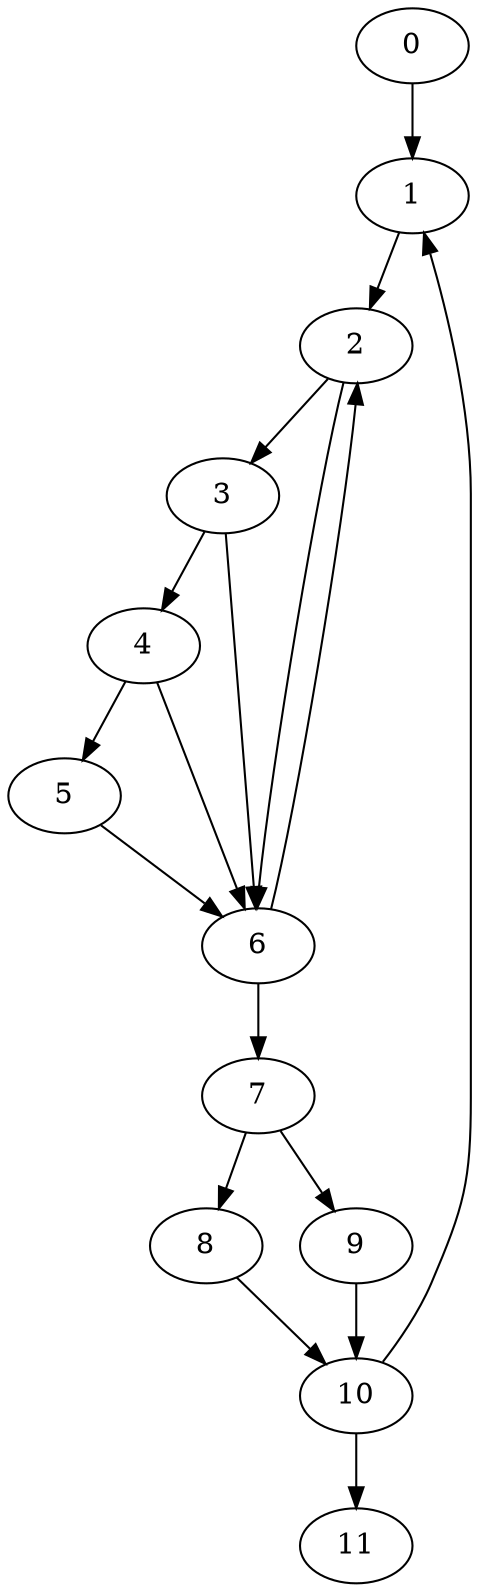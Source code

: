 digraph {
	0
	1
	2
	3
	4
	5
	6
	7
	8
	9
	10
	11
	4 -> 5
	2 -> 6
	3 -> 6
	4 -> 6
	5 -> 6
	6 -> 7
	7 -> 9
	8 -> 10
	9 -> 10
	1 -> 2
	6 -> 2
	10 -> 1
	0 -> 1
	2 -> 3
	3 -> 4
	7 -> 8
	10 -> 11
}
